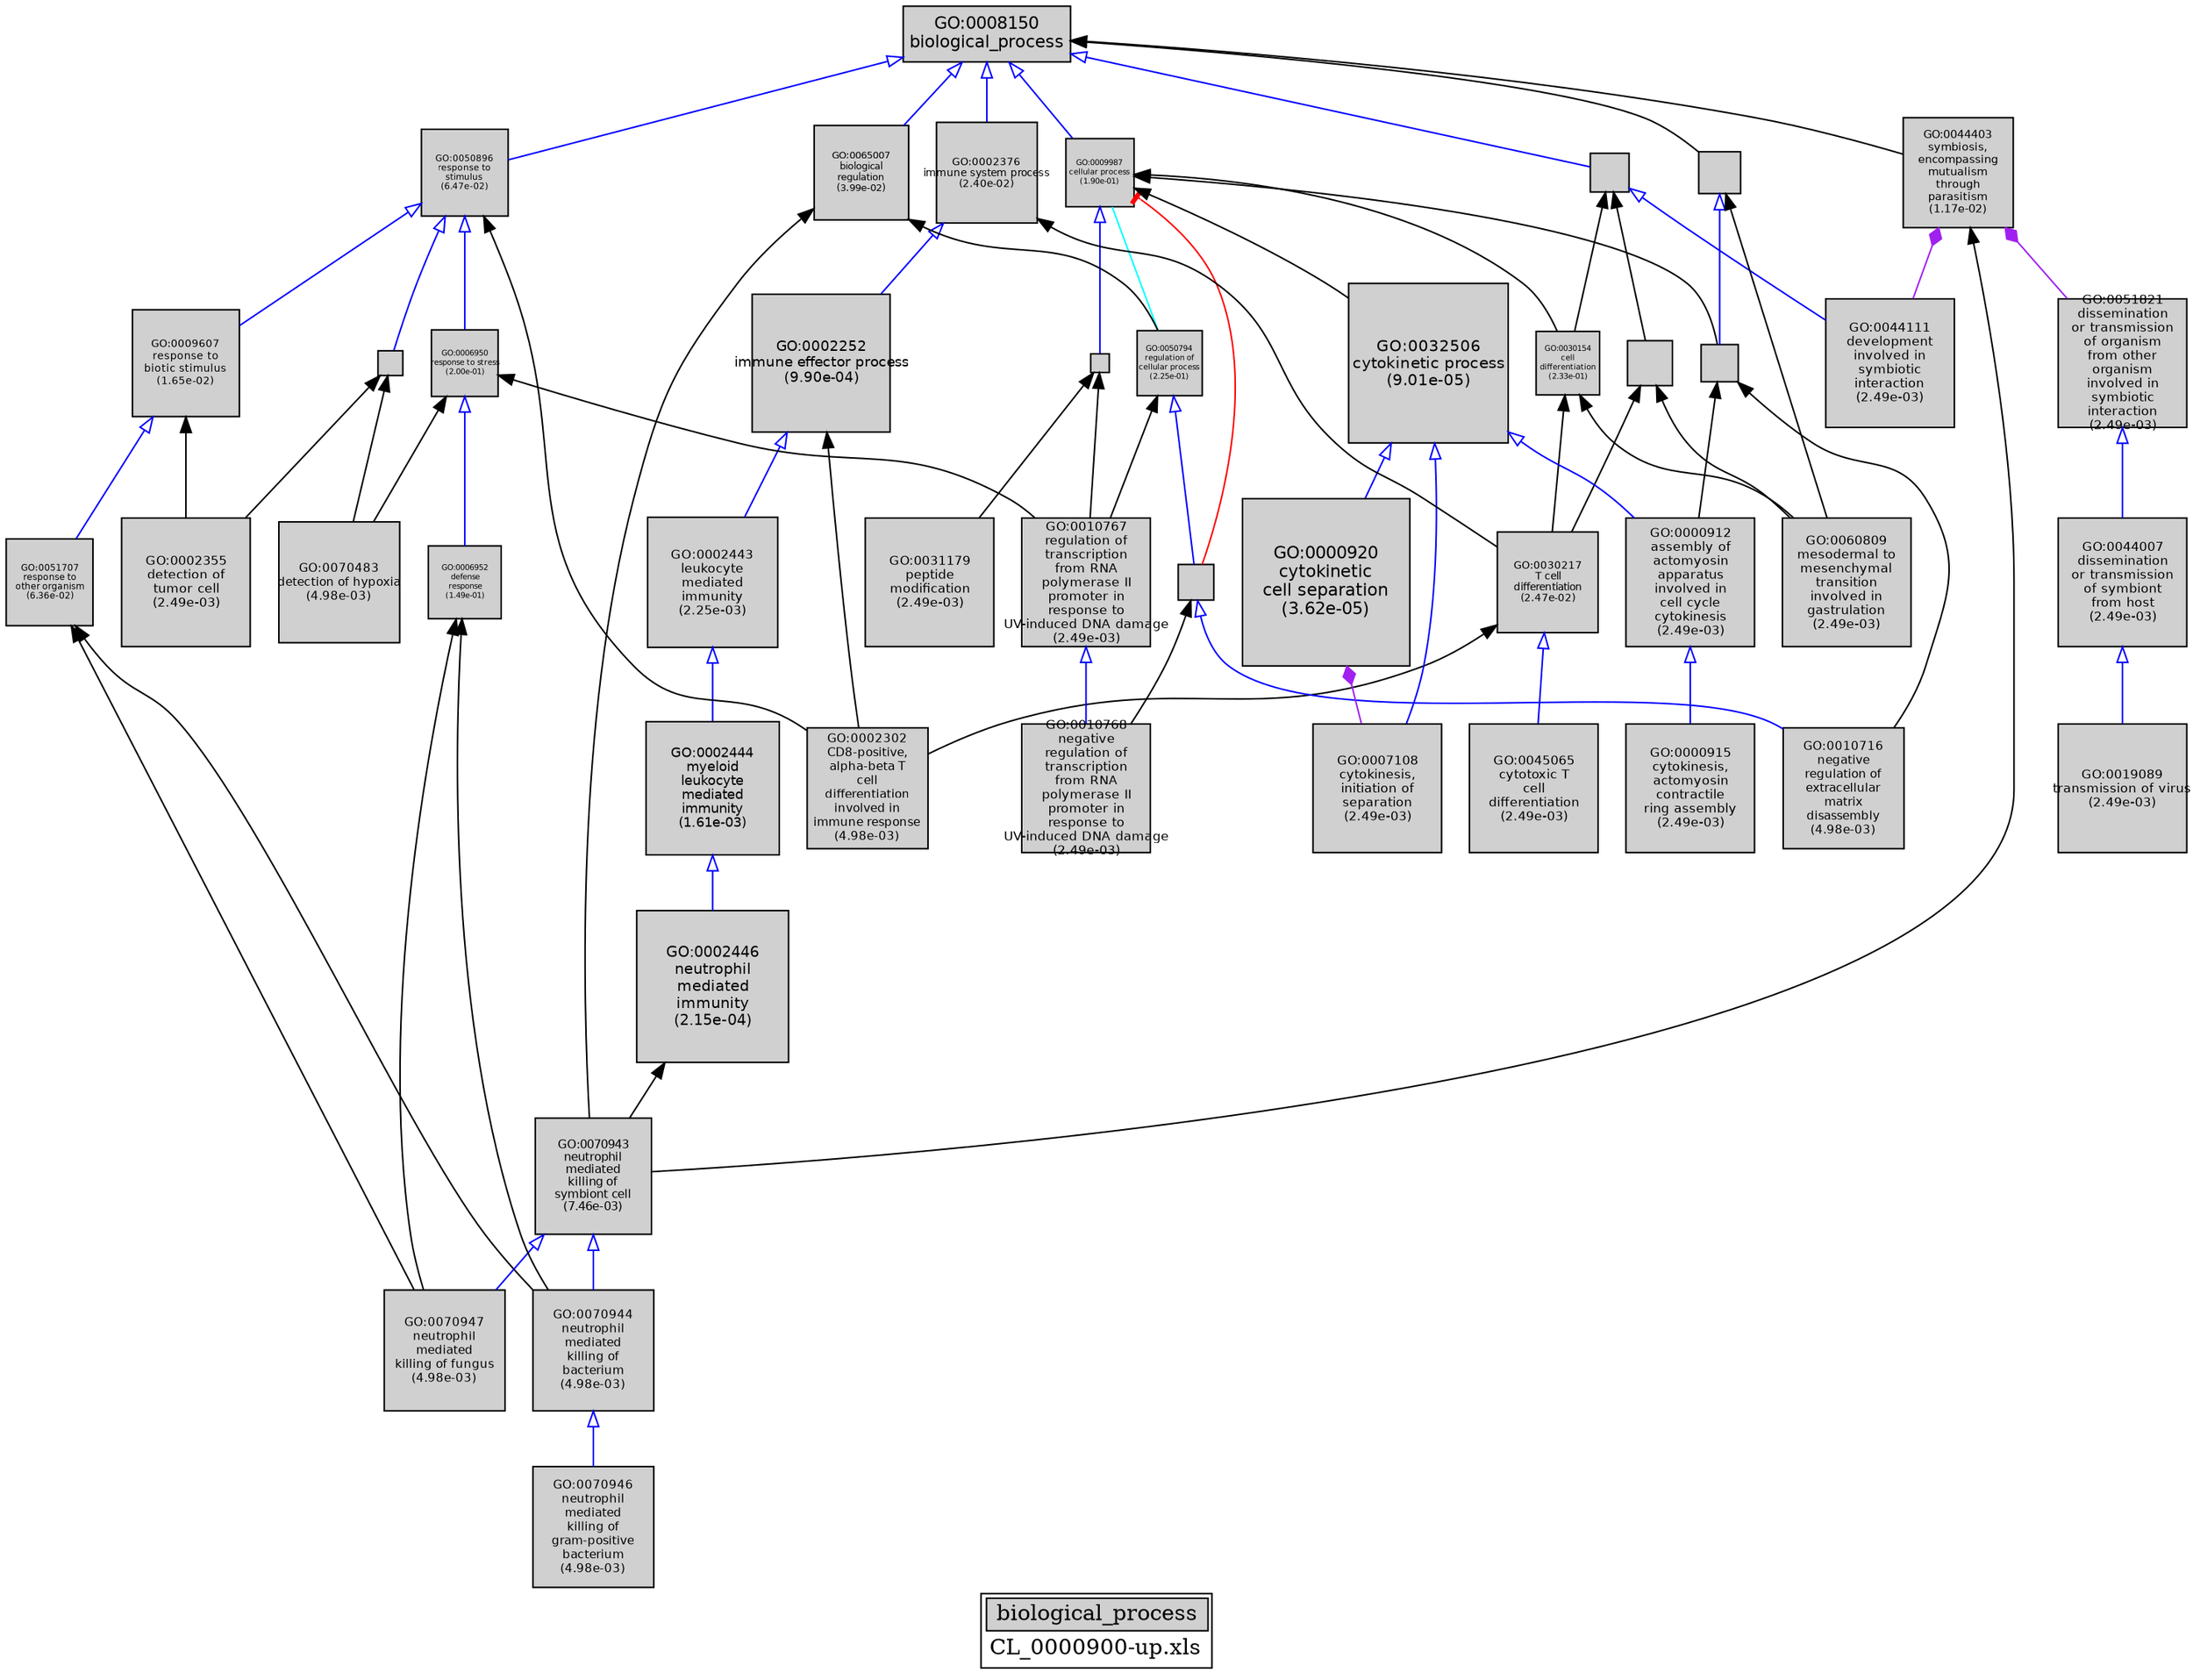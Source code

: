 digraph "biological_process" {
graph [ bgcolor = "#FFFFFF", label = <<TABLE COLOR="black" BGCOLOR="white"><TR><TD COLSPAN="2" BGCOLOR="#D0D0D0"><FONT COLOR="black">biological_process</FONT></TD></TR><TR><TD BORDER="0">CL_0000900-up.xls</TD></TR></TABLE>> ];
node [ fontname = "Helvetica" ];

subgraph "nodes" {

node [ style = "filled", fixedsize = "true", width = 1, shape = "box", fontsize = 9, fillcolor = "#D0D0D0", fontcolor = "black", color = "black" ];

"GO:0002252" [ URL = "#GO:0002252", label = <<TABLE BORDER="0"><TR><TD>GO:0002252<BR/>immune effector process<BR/>(9.90e-04)</TD></TR></TABLE>>, width = 1.23494009432, shape = "box", fontsize = 8.89156867908, height = 1.23494009432 ];
"GO:0030217" [ URL = "#GO:0030217", label = <<TABLE BORDER="0"><TR><TD>GO:0030217<BR/>T cell<BR/>differentiation<BR/>(2.47e-02)</TD></TR></TABLE>>, width = 0.905664085603, shape = "box", fontsize = 6.52078141634, height = 0.905664085603 ];
"GO:0002444" [ URL = "#GO:0002444", label = <<TABLE BORDER="0"><TR><TD>GO:0002444<BR/>myeloid<BR/>leukocyte<BR/>mediated<BR/>immunity<BR/>(1.61e-03)</TD></TR></TABLE>>, width = 1.19093103097, shape = "box", fontsize = 8.57470342298, height = 1.19093103097 ];
"GO:0002446" [ URL = "#GO:0002446", label = <<TABLE BORDER="0"><TR><TD>GO:0002446<BR/>neutrophil<BR/>mediated<BR/>immunity<BR/>(2.15e-04)</TD></TR></TABLE>>, width = 1.36355553468, shape = "box", fontsize = 9.8175998497, height = 1.36355553468 ];
"GO:0009987" [ URL = "#GO:0009987", label = <<TABLE BORDER="0"><TR><TD>GO:0009987<BR/>cellular process<BR/>(1.90e-01)</TD></TR></TABLE>>, width = 0.611414859556, shape = "box", fontsize = 5.0, height = 0.611414859556 ];
"GO:0008150" [ URL = "#GO:0008150", label = <<TABLE BORDER="0"><TR><TD>GO:0008150<BR/>biological_process</TD></TR></TABLE>>, width = 1.5, shape = "box", fontsize = 10.8 ];
"GO:0050794" [ URL = "#GO:0050794", label = <<TABLE BORDER="0"><TR><TD>GO:0050794<BR/>regulation of<BR/>cellular process<BR/>(2.25e-01)</TD></TR></TABLE>>, width = 0.580684798252, shape = "box", fontsize = 5.0, height = 0.580684798252 ];
"GO:0044237" [ URL = "#GO:0044237", label = "", width = 0.165039380875, shape = "box", height = 0.165039380875 ];
"GO:0000912" [ URL = "#GO:0000912", label = <<TABLE BORDER="0"><TR><TD>GO:0000912<BR/>assembly of<BR/>actomyosin<BR/>apparatus<BR/>involved in<BR/>cell cycle<BR/>cytokinesis<BR/>(2.49e-03)</TD></TR></TABLE>>, width = 1.15016587494, shape = "box", fontsize = 8.28119429953, height = 1.15016587494 ];
"GO:0048523" [ URL = "#GO:0048523", label = "", width = 0.319568050539, shape = "box", height = 0.319568050539 ];
"GO:0051707" [ URL = "#GO:0051707", label = <<TABLE BORDER="0"><TR><TD>GO:0051707<BR/>response to<BR/>other organism<BR/>(6.36e-02)</TD></TR></TABLE>>, width = 0.783138692464, shape = "box", fontsize = 5.63859858574, height = 0.783138692464 ];
"GO:0044007" [ URL = "#GO:0044007", label = <<TABLE BORDER="0"><TR><TD>GO:0044007<BR/>dissemination<BR/>or transmission<BR/>of symbiont<BR/>from host<BR/>(2.49e-03)</TD></TR></TABLE>>, width = 1.15016587494, shape = "box", fontsize = 8.28119429953, height = 1.15016587494 ];
"GO:0070943" [ URL = "#GO:0070943", label = <<TABLE BORDER="0"><TR><TD>GO:0070943<BR/>neutrophil<BR/>mediated<BR/>killing of<BR/>symbiont cell<BR/>(7.46e-03)</TD></TR></TABLE>>, width = 1.04057216667, shape = "box", fontsize = 7.49211960006, height = 1.04057216667 ];
"GO:0030154" [ URL = "#GO:0030154", label = <<TABLE BORDER="0"><TR><TD>GO:0030154<BR/>cell<BR/>differentiation<BR/>(2.33e-01)</TD></TR></TABLE>>, width = 0.573311804609, shape = "box", fontsize = 5.0, height = 0.573311804609 ];
"GO:0002443" [ URL = "#GO:0002443", label = <<TABLE BORDER="0"><TR><TD>GO:0002443<BR/>leukocyte<BR/>mediated<BR/>immunity<BR/>(2.25e-03)</TD></TR></TABLE>>, width = 1.16010060061, shape = "box", fontsize = 8.35272432438, height = 1.16010060061 ];
"GO:0044403" [ URL = "#GO:0044403", label = <<TABLE BORDER="0"><TR><TD>GO:0044403<BR/>symbiosis,<BR/>encompassing<BR/>mutualism<BR/>through<BR/>parasitism<BR/>(1.17e-02)</TD></TR></TABLE>>, width = 0.99176288522, shape = "box", fontsize = 7.14069277359, height = 0.99176288522 ];
"GO:0010767" [ URL = "#GO:0010767", label = <<TABLE BORDER="0"><TR><TD>GO:0010767<BR/>regulation of<BR/>transcription<BR/>from RNA<BR/>polymerase II<BR/>promoter in<BR/>response to<BR/>UV-induced DNA damage<BR/>(2.49e-03)</TD></TR></TABLE>>, width = 1.15016587494, shape = "box", fontsize = 8.28119429953, height = 1.15016587494 ];
"GO:0070947" [ URL = "#GO:0070947", label = <<TABLE BORDER="0"><TR><TD>GO:0070947<BR/>neutrophil<BR/>mediated<BR/>killing of fungus<BR/>(4.98e-03)</TD></TR></TABLE>>, width = 1.08228063343, shape = "box", fontsize = 7.79242056072, height = 1.08228063343 ];
"GO:0048513" [ URL = "#GO:0048513", label = "", width = 0.409235996309, shape = "box", height = 0.409235996309 ];
"GO:0071842" [ URL = "#GO:0071842", label = "", width = 0.337335591, shape = "box", height = 0.337335591 ];
"GO:0032502" [ URL = "#GO:0032502", label = "", width = 0.342908661738, shape = "box", height = 0.342908661738 ];
"GO:0002355" [ URL = "#GO:0002355", label = <<TABLE BORDER="0"><TR><TD>GO:0002355<BR/>detection of<BR/>tumor cell<BR/>(2.49e-03)</TD></TR></TABLE>>, width = 1.15016587494, shape = "box", fontsize = 8.28119429953, height = 1.15016587494 ];
"GO:0002302" [ URL = "#GO:0002302", label = <<TABLE BORDER="0"><TR><TD>GO:0002302<BR/>CD8-positive,<BR/>alpha-beta T<BR/>cell<BR/>differentiation<BR/>involved in<BR/>immune response<BR/>(4.98e-03)</TD></TR></TABLE>>, width = 1.08228063343, shape = "box", fontsize = 7.79242056072, height = 1.08228063343 ];
"GO:0032506" [ URL = "#GO:0032506", label = <<TABLE BORDER="0"><TR><TD>GO:0032506<BR/>cytokinetic process<BR/>(9.01e-05)</TD></TR></TABLE>>, width = 1.43178184897, shape = "box", fontsize = 10.3088293126, height = 1.43178184897 ];
"GO:0010716" [ URL = "#GO:0010716", label = <<TABLE BORDER="0"><TR><TD>GO:0010716<BR/>negative<BR/>regulation of<BR/>extracellular<BR/>matrix<BR/>disassembly<BR/>(4.98e-03)</TD></TR></TABLE>>, width = 1.08228063343, shape = "box", fontsize = 7.79242056072, height = 1.08228063343 ];
"GO:0007108" [ URL = "#GO:0007108", label = <<TABLE BORDER="0"><TR><TD>GO:0007108<BR/>cytokinesis,<BR/>initiation of<BR/>separation<BR/>(2.49e-03)</TD></TR></TABLE>>, width = 1.15016587494, shape = "box", fontsize = 8.28119429953, height = 1.15016587494 ];
"GO:0045065" [ URL = "#GO:0045065", label = <<TABLE BORDER="0"><TR><TD>GO:0045065<BR/>cytotoxic T<BR/>cell<BR/>differentiation<BR/>(2.49e-03)</TD></TR></TABLE>>, width = 1.15016587494, shape = "box", fontsize = 8.28119429953, height = 1.15016587494 ];
"GO:0070483" [ URL = "#GO:0070483", label = <<TABLE BORDER="0"><TR><TD>GO:0070483<BR/>detection of hypoxia<BR/>(4.98e-03)</TD></TR></TABLE>>, width = 1.08228063343, shape = "box", fontsize = 7.79242056072, height = 1.08228063343 ];
"GO:0002376" [ URL = "#GO:0002376", label = <<TABLE BORDER="0"><TR><TD>GO:0002376<BR/>immune system process<BR/>(2.40e-02)</TD></TR></TABLE>>, width = 0.909246609732, shape = "box", fontsize = 6.54657559007, height = 0.909246609732 ];
"GO:0050896" [ URL = "#GO:0050896", label = <<TABLE BORDER="0"><TR><TD>GO:0050896<BR/>response to<BR/>stimulus<BR/>(6.47e-02)</TD></TR></TABLE>>, width = 0.780853789225, shape = "box", fontsize = 5.62214728242, height = 0.780853789225 ];
"GO:0010768" [ URL = "#GO:0010768", label = <<TABLE BORDER="0"><TR><TD>GO:0010768<BR/>negative<BR/>regulation of<BR/>transcription<BR/>from RNA<BR/>polymerase II<BR/>promoter in<BR/>response to<BR/>UV-induced DNA damage<BR/>(2.49e-03)</TD></TR></TABLE>>, width = 1.15016587494, shape = "box", fontsize = 8.28119429953, height = 1.15016587494 ];
"GO:0065007" [ URL = "#GO:0065007", label = <<TABLE BORDER="0"><TR><TD>GO:0065007<BR/>biological<BR/>regulation<BR/>(3.99e-02)</TD></TR></TABLE>>, width = 0.845964794983, shape = "box", fontsize = 6.09094652388, height = 0.845964794983 ];
"GO:0031179" [ URL = "#GO:0031179", label = <<TABLE BORDER="0"><TR><TD>GO:0031179<BR/>peptide<BR/>modification<BR/>(2.49e-03)</TD></TR></TABLE>>, width = 1.15016587494, shape = "box", fontsize = 8.28119429953, height = 1.15016587494 ];
"GO:0044111" [ URL = "#GO:0044111", label = <<TABLE BORDER="0"><TR><TD>GO:0044111<BR/>development<BR/>involved in<BR/>symbiotic<BR/>interaction<BR/>(2.49e-03)</TD></TR></TABLE>>, width = 1.15016587494, shape = "box", fontsize = 8.28119429953, height = 1.15016587494 ];
"GO:0009607" [ URL = "#GO:0009607", label = <<TABLE BORDER="0"><TR><TD>GO:0009607<BR/>response to<BR/>biotic stimulus<BR/>(1.65e-02)</TD></TR></TABLE>>, width = 0.953633115385, shape = "box", fontsize = 6.86615843077, height = 0.953633115385 ];
"GO:0019089" [ URL = "#GO:0019089", label = <<TABLE BORDER="0"><TR><TD>GO:0019089<BR/>transmission of virus<BR/>(2.49e-03)</TD></TR></TABLE>>, width = 1.15016587494, shape = "box", fontsize = 8.28119429953, height = 1.15016587494 ];
"GO:0006950" [ URL = "#GO:0006950", label = <<TABLE BORDER="0"><TR><TD>GO:0006950<BR/>response to stress<BR/>(2.00e-01)</TD></TR></TABLE>>, width = 0.602148753862, shape = "box", fontsize = 5.0, height = 0.602148753862 ];
"GO:0060809" [ URL = "#GO:0060809", label = <<TABLE BORDER="0"><TR><TD>GO:0060809<BR/>mesodermal to<BR/>mesenchymal<BR/>transition<BR/>involved in<BR/>gastrulation<BR/>(2.49e-03)</TD></TR></TABLE>>, width = 1.15016587494, shape = "box", fontsize = 8.28119429953, height = 1.15016587494 ];
"GO:0000915" [ URL = "#GO:0000915", label = <<TABLE BORDER="0"><TR><TD>GO:0000915<BR/>cytokinesis,<BR/>actomyosin<BR/>contractile<BR/>ring assembly<BR/>(2.49e-03)</TD></TR></TABLE>>, width = 1.15016587494, shape = "box", fontsize = 8.28119429953, height = 1.15016587494 ];
"GO:0051606" [ URL = "#GO:0051606", label = "", width = 0.227543453548, shape = "box", height = 0.227543453548 ];
"GO:0070944" [ URL = "#GO:0070944", label = <<TABLE BORDER="0"><TR><TD>GO:0070944<BR/>neutrophil<BR/>mediated<BR/>killing of<BR/>bacterium<BR/>(4.98e-03)</TD></TR></TABLE>>, width = 1.08228063343, shape = "box", fontsize = 7.79242056072, height = 1.08228063343 ];
"GO:0000920" [ URL = "#GO:0000920", label = <<TABLE BORDER="0"><TR><TD>GO:0000920<BR/>cytokinetic<BR/>cell separation<BR/>(3.62e-05)</TD></TR></TABLE>>, width = 1.5, shape = "box", fontsize = 10.8, height = 1.5 ];
"GO:0070946" [ URL = "#GO:0070946", label = <<TABLE BORDER="0"><TR><TD>GO:0070946<BR/>neutrophil<BR/>mediated<BR/>killing of<BR/>gram-positive<BR/>bacterium<BR/>(4.98e-03)</TD></TR></TABLE>>, width = 1.08228063343, shape = "box", fontsize = 7.79242056072, height = 1.08228063343 ];
"GO:0051821" [ URL = "#GO:0051821", label = <<TABLE BORDER="0"><TR><TD>GO:0051821<BR/>dissemination<BR/>or transmission<BR/>of organism<BR/>from other<BR/>organism<BR/>involved in<BR/>symbiotic<BR/>interaction<BR/>(2.49e-03)</TD></TR></TABLE>>, width = 1.15016587494, shape = "box", fontsize = 8.28119429953, height = 1.15016587494 ];
"GO:0006952" [ URL = "#GO:0006952", label = <<TABLE BORDER="0"><TR><TD>GO:0006952<BR/>defense<BR/>response<BR/>(1.49e-01)</TD></TR></TABLE>>, width = 0.65302123282, shape = "box", fontsize = 5.0, height = 0.65302123282 ];
"GO:0016043" [ URL = "#GO:0016043", label = "", width = 0.380449423261, shape = "box", height = 0.380449423261 ];
}
subgraph "edges" {


edge [ dir = "back", weight = 1 ];
subgraph "regulates" {


edge [ color = "cyan", arrowtail = "none" ];
subgraph "positive" {


edge [ color = "green", arrowtail = "vee" ];
}
subgraph "negative" {


edge [ color = "red", arrowtail = "tee" ];
"GO:0009987" -> "GO:0048523";
}
"GO:0009987" -> "GO:0050794";
}
subgraph "part_of" {


edge [ color = "purple", arrowtail = "diamond", weight = 2.5 ];
"GO:0000920" -> "GO:0007108";
"GO:0044403" -> "GO:0044111";
"GO:0044403" -> "GO:0051821";
}
subgraph "is_a" {


edge [ color = "blue", arrowtail = "empty", weight = 5.0 ];
"GO:0032506" -> "GO:0000912";
"GO:0002444" -> "GO:0002446";
"GO:0032502" -> "GO:0044111";
"GO:0051821" -> "GO:0044007";
"GO:0048523" -> "GO:0010716";
"GO:0070943" -> "GO:0070944";
"GO:0006950" -> "GO:0006952";
"GO:0002443" -> "GO:0002444";
"GO:0032506" -> "GO:0000920";
"GO:0008150" -> "GO:0032502";
"GO:0002376" -> "GO:0002252";
"GO:0009987" -> "GO:0044237";
"GO:0016043" -> "GO:0071842";
"GO:0009607" -> "GO:0051707";
"GO:0070944" -> "GO:0070946";
"GO:0008150" -> "GO:0065007";
"GO:0070943" -> "GO:0070947";
"GO:0030217" -> "GO:0045065";
"GO:0002252" -> "GO:0002443";
"GO:0008150" -> "GO:0009987";
"GO:0032506" -> "GO:0007108";
"GO:0050896" -> "GO:0006950";
"GO:0000912" -> "GO:0000915";
"GO:0008150" -> "GO:0050896";
"GO:0044007" -> "GO:0019089";
"GO:0050896" -> "GO:0051606";
"GO:0008150" -> "GO:0002376";
"GO:0050794" -> "GO:0048523";
"GO:0050896" -> "GO:0009607";
"GO:0010767" -> "GO:0010768";
}
"GO:0044403" -> "GO:0070943";
"GO:0006952" -> "GO:0070947";
"GO:0009987" -> "GO:0032506";
"GO:0071842" -> "GO:0010716";
"GO:0009987" -> "GO:0030154";
"GO:0030154" -> "GO:0030217";
"GO:0048513" -> "GO:0030217";
"GO:0030154" -> "GO:0060809";
"GO:0006952" -> "GO:0070944";
"GO:0071842" -> "GO:0000912";
"GO:0048523" -> "GO:0010768";
"GO:0009987" -> "GO:0071842";
"GO:0032502" -> "GO:0048513";
"GO:0002446" -> "GO:0070943";
"GO:0032502" -> "GO:0030154";
"GO:0006950" -> "GO:0070483";
"GO:0002376" -> "GO:0030217";
"GO:0051707" -> "GO:0070947";
"GO:0065007" -> "GO:0050794";
"GO:0051606" -> "GO:0002355";
"GO:0050794" -> "GO:0010767";
"GO:0016043" -> "GO:0060809";
"GO:0051707" -> "GO:0070944";
"GO:0030217" -> "GO:0002302";
"GO:0006950" -> "GO:0010767";
"GO:0008150" -> "GO:0016043";
"GO:0050896" -> "GO:0002302";
"GO:0044237" -> "GO:0031179";
"GO:0048513" -> "GO:0060809";
"GO:0008150" -> "GO:0044403";
"GO:0009607" -> "GO:0002355";
"GO:0051606" -> "GO:0070483";
"GO:0065007" -> "GO:0070943";
"GO:0044237" -> "GO:0010767";
"GO:0002252" -> "GO:0002302";
}
}
